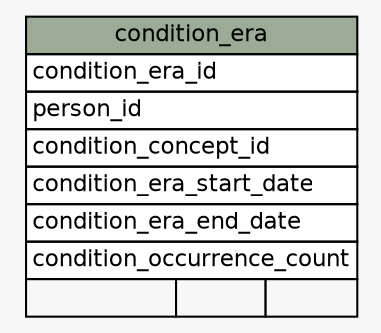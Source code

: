 // dot 2.38.0 on Linux 3.16.0-38-generic
// SchemaSpy rev 590
digraph "condition_era" {
  graph [
    rankdir="RL"
    bgcolor="#f7f7f7"
    nodesep="0.18"
    ranksep="0.46"
    fontname="Helvetica"
    fontsize="11"
  ];
  node [
    fontname="Helvetica"
    fontsize="11"
    shape="plaintext"
  ];
  edge [
    arrowsize="0.8"
  ];
  "condition_era" [
    label=<
    <TABLE BORDER="0" CELLBORDER="1" CELLSPACING="0" BGCOLOR="#ffffff">
      <TR><TD COLSPAN="3" BGCOLOR="#9bab96" ALIGN="CENTER">condition_era</TD></TR>
      <TR><TD PORT="condition_era_id" COLSPAN="3" ALIGN="LEFT">condition_era_id</TD></TR>
      <TR><TD PORT="person_id" COLSPAN="3" ALIGN="LEFT">person_id</TD></TR>
      <TR><TD PORT="condition_concept_id" COLSPAN="3" ALIGN="LEFT">condition_concept_id</TD></TR>
      <TR><TD PORT="condition_era_start_date" COLSPAN="3" ALIGN="LEFT">condition_era_start_date</TD></TR>
      <TR><TD PORT="condition_era_end_date" COLSPAN="3" ALIGN="LEFT">condition_era_end_date</TD></TR>
      <TR><TD PORT="condition_occurrence_count" COLSPAN="3" ALIGN="LEFT">condition_occurrence_count</TD></TR>
      <TR><TD ALIGN="LEFT" BGCOLOR="#f7f7f7">  </TD><TD ALIGN="RIGHT" BGCOLOR="#f7f7f7">  </TD><TD ALIGN="RIGHT" BGCOLOR="#f7f7f7">  </TD></TR>
    </TABLE>>
    URL="tables/condition_era.html"
    tooltip="condition_era"
  ];
}

